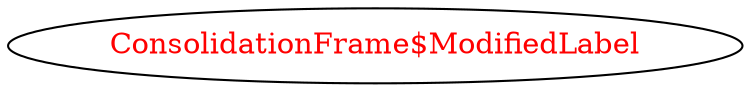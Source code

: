 digraph dependencyGraph {
 concentrate=true;
 ranksep="2.0";
 rankdir="LR"; 
 splines="ortho";
"ConsolidationFrame$ModifiedLabel" [fontcolor="red"];
}